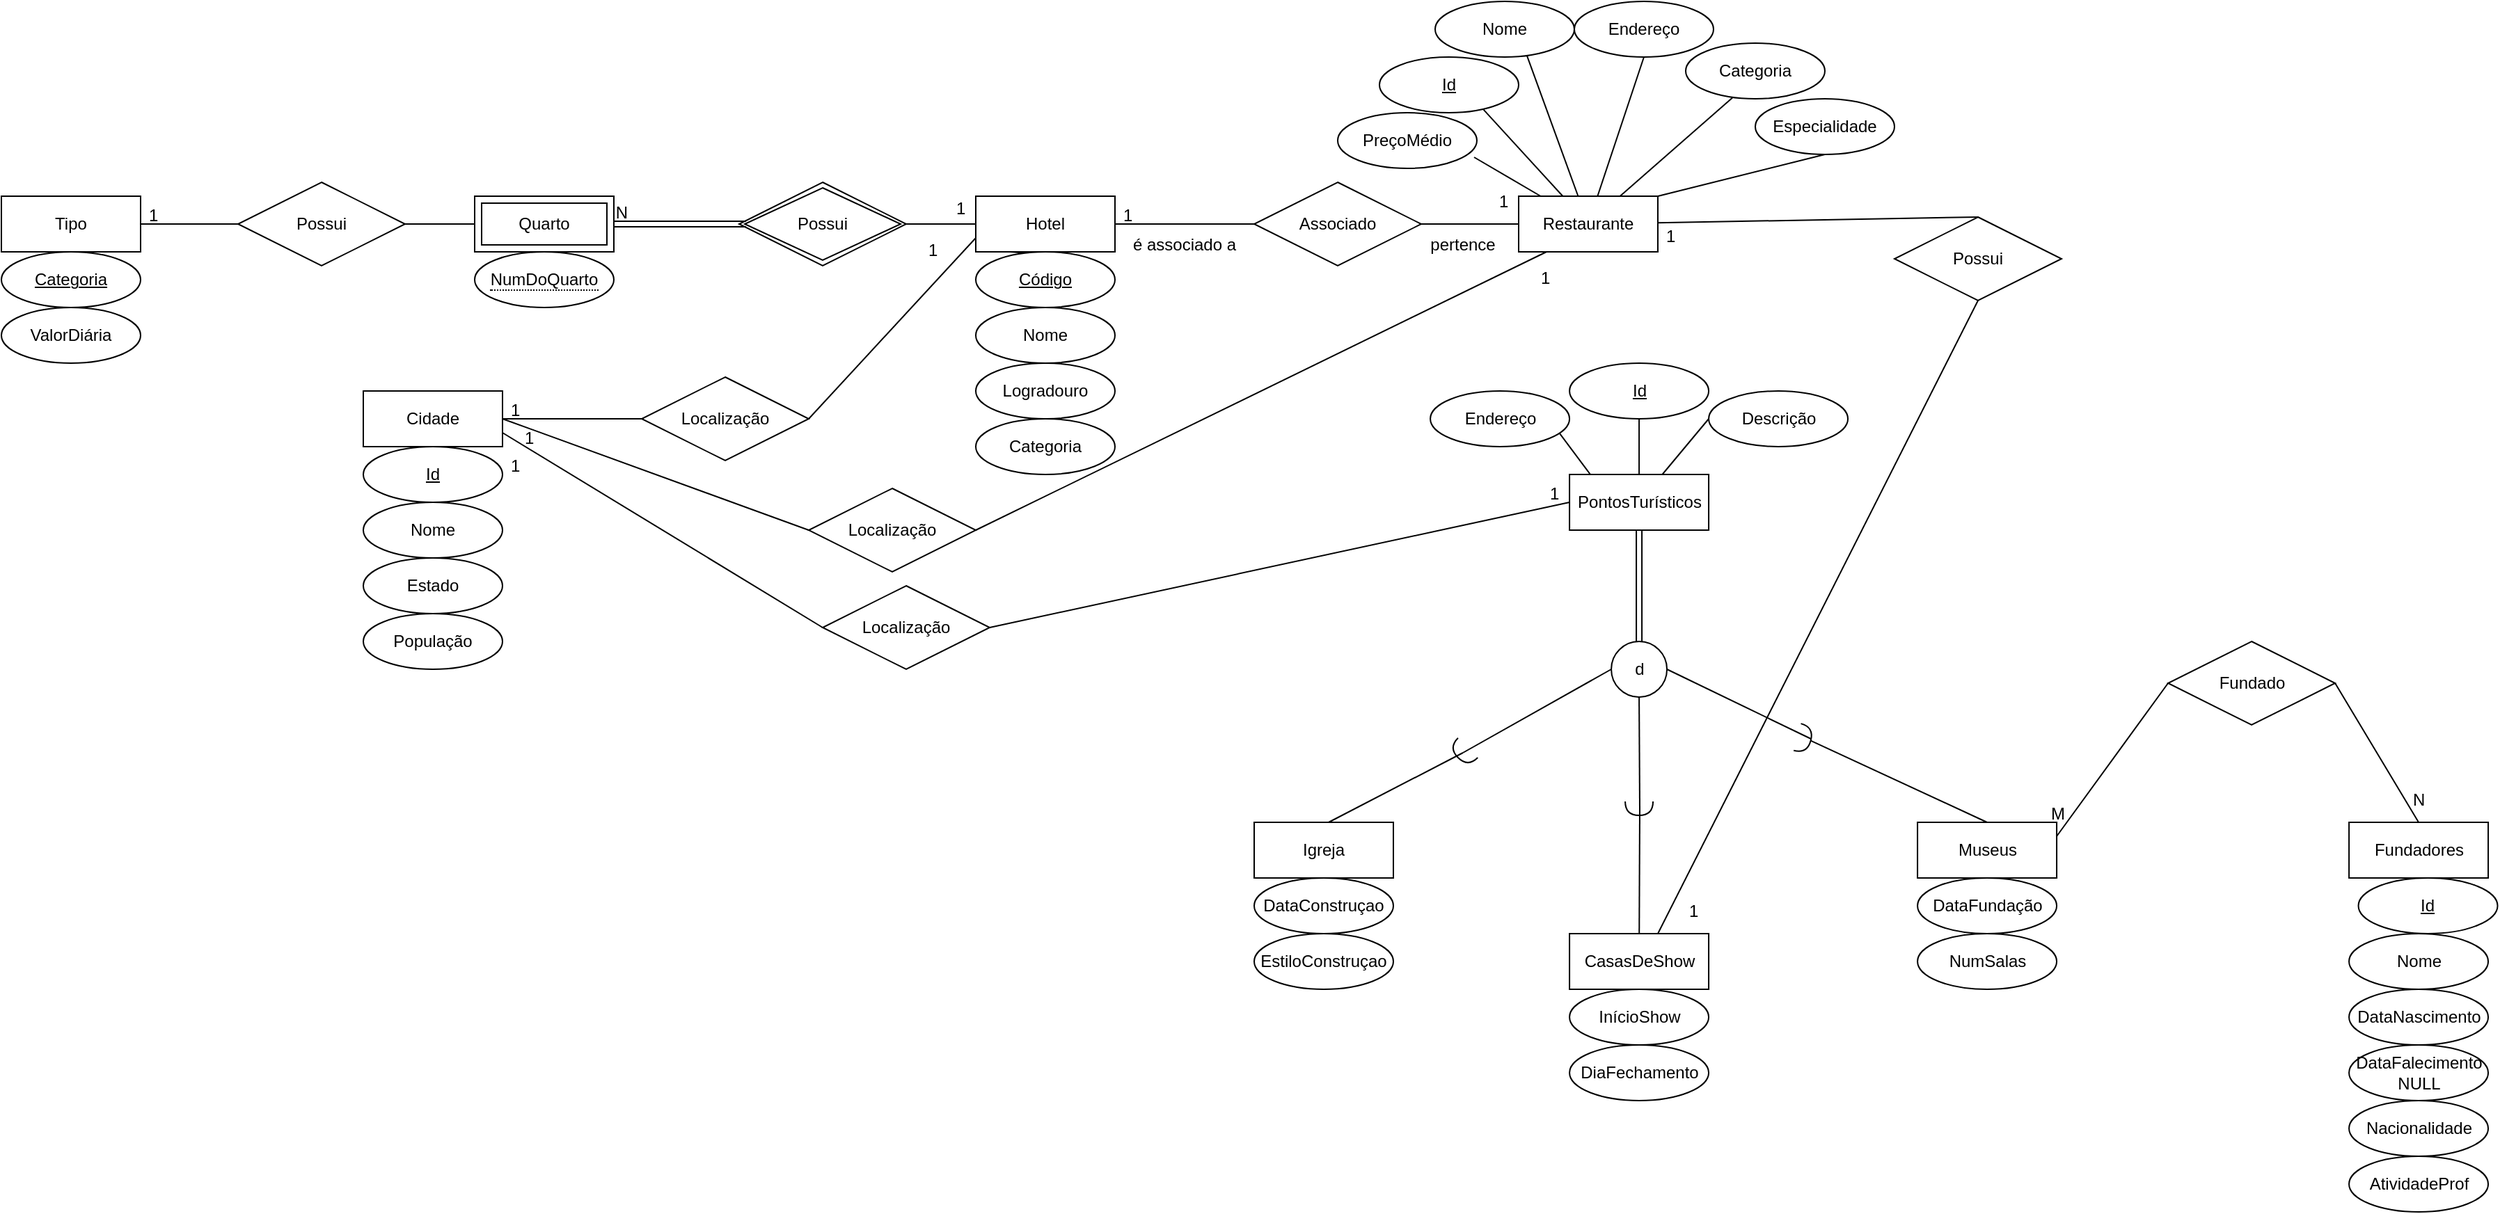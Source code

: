 <mxfile version="20.4.1" type="device"><diagram id="71V52T8qyrv6iXz73j5_" name="Página-1"><mxGraphModel dx="1038" dy="489" grid="1" gridSize="10" guides="1" tooltips="1" connect="1" arrows="1" fold="1" page="1" pageScale="1" pageWidth="3300" pageHeight="4681" math="0" shadow="0"><root><mxCell id="0"/><mxCell id="1" parent="0"/><mxCell id="6wPY69vE1v5U549kQeIQ-21" style="edgeStyle=none;rounded=0;orthogonalLoop=1;jettySize=auto;html=1;endArrow=none;endFill=0;exitX=0.25;exitY=1;exitDx=0;exitDy=0;entryX=0.376;entryY=0.025;entryDx=0;entryDy=0;entryPerimeter=0;" parent="1" source="XcQ87TUCI90L0mvXHnrq-7" target="XcQ87TUCI90L0mvXHnrq-23" edge="1"><mxGeometry relative="1" as="geometry"><mxPoint x="850" y="290" as="sourcePoint"/><mxPoint x="852" y="340" as="targetPoint"/></mxGeometry></mxCell><mxCell id="XcQ87TUCI90L0mvXHnrq-7" value="Hotel" style="whiteSpace=wrap;html=1;align=center;" parent="1" vertex="1"><mxGeometry x="820" y="260" width="100" height="40" as="geometry"/></mxCell><mxCell id="XcQ87TUCI90L0mvXHnrq-9" value="Nome" style="ellipse;whiteSpace=wrap;html=1;align=center;" parent="1" vertex="1"><mxGeometry x="820" y="340" width="100" height="40" as="geometry"/></mxCell><mxCell id="XcQ87TUCI90L0mvXHnrq-10" value="Logradouro" style="ellipse;whiteSpace=wrap;html=1;align=center;" parent="1" vertex="1"><mxGeometry x="820" y="380" width="100" height="40" as="geometry"/></mxCell><mxCell id="XcQ87TUCI90L0mvXHnrq-16" value="Nome" style="ellipse;whiteSpace=wrap;html=1;align=center;" parent="1" vertex="1"><mxGeometry x="380" y="480" width="100" height="40" as="geometry"/></mxCell><mxCell id="XhiU25pLwKJjipPjMM1s-5" style="edgeStyle=none;rounded=0;orthogonalLoop=1;jettySize=auto;html=1;entryX=0;entryY=0.5;entryDx=0;entryDy=0;endArrow=none;endFill=0;" edge="1" parent="1" source="XcQ87TUCI90L0mvXHnrq-17" target="XhiU25pLwKJjipPjMM1s-4"><mxGeometry relative="1" as="geometry"/></mxCell><mxCell id="XhiU25pLwKJjipPjMM1s-23" style="edgeStyle=none;rounded=0;orthogonalLoop=1;jettySize=auto;html=1;entryX=0;entryY=0.5;entryDx=0;entryDy=0;endArrow=none;endFill=0;exitX=1;exitY=0.75;exitDx=0;exitDy=0;" edge="1" parent="1" source="XcQ87TUCI90L0mvXHnrq-17" target="XhiU25pLwKJjipPjMM1s-22"><mxGeometry relative="1" as="geometry"/></mxCell><mxCell id="XcQ87TUCI90L0mvXHnrq-17" value="Cidade" style="whiteSpace=wrap;html=1;align=center;" parent="1" vertex="1"><mxGeometry x="380" y="400" width="100" height="40" as="geometry"/></mxCell><mxCell id="XcQ87TUCI90L0mvXHnrq-18" value="Estado" style="ellipse;whiteSpace=wrap;html=1;align=center;" parent="1" vertex="1"><mxGeometry x="380" y="520" width="100" height="40" as="geometry"/></mxCell><mxCell id="XcQ87TUCI90L0mvXHnrq-19" value="População" style="ellipse;whiteSpace=wrap;html=1;align=center;" parent="1" vertex="1"><mxGeometry x="380" y="560" width="100" height="40" as="geometry"/></mxCell><mxCell id="XcQ87TUCI90L0mvXHnrq-21" value="Id" style="ellipse;whiteSpace=wrap;html=1;align=center;fontStyle=4;" parent="1" vertex="1"><mxGeometry x="380" y="440" width="100" height="40" as="geometry"/></mxCell><mxCell id="XcQ87TUCI90L0mvXHnrq-23" value="Código" style="ellipse;whiteSpace=wrap;html=1;align=center;fontStyle=4;" parent="1" vertex="1"><mxGeometry x="820" y="300" width="100" height="40" as="geometry"/></mxCell><mxCell id="6wPY69vE1v5U549kQeIQ-25" style="edgeStyle=none;rounded=0;orthogonalLoop=1;jettySize=auto;html=1;entryX=0.708;entryY=0.835;entryDx=0;entryDy=0;entryPerimeter=0;endArrow=none;endFill=0;" parent="1" source="XcQ87TUCI90L0mvXHnrq-24" target="XcQ87TUCI90L0mvXHnrq-25" edge="1"><mxGeometry relative="1" as="geometry"/></mxCell><mxCell id="6wPY69vE1v5U549kQeIQ-26" style="edgeStyle=none;rounded=0;orthogonalLoop=1;jettySize=auto;html=1;entryX=0.648;entryY=0.895;entryDx=0;entryDy=0;entryPerimeter=0;endArrow=none;endFill=0;" parent="1" source="XcQ87TUCI90L0mvXHnrq-24" target="XcQ87TUCI90L0mvXHnrq-26" edge="1"><mxGeometry relative="1" as="geometry"/></mxCell><mxCell id="6wPY69vE1v5U549kQeIQ-27" style="edgeStyle=none;rounded=0;orthogonalLoop=1;jettySize=auto;html=1;entryX=0.5;entryY=1;entryDx=0;entryDy=0;endArrow=none;endFill=0;" parent="1" source="XcQ87TUCI90L0mvXHnrq-24" target="XcQ87TUCI90L0mvXHnrq-27" edge="1"><mxGeometry relative="1" as="geometry"/></mxCell><mxCell id="6wPY69vE1v5U549kQeIQ-28" style="edgeStyle=none;rounded=0;orthogonalLoop=1;jettySize=auto;html=1;entryX=0.35;entryY=0.95;entryDx=0;entryDy=0;endArrow=none;endFill=0;entryPerimeter=0;" parent="1" source="XcQ87TUCI90L0mvXHnrq-24" target="XcQ87TUCI90L0mvXHnrq-28" edge="1"><mxGeometry relative="1" as="geometry"/></mxCell><mxCell id="6wPY69vE1v5U549kQeIQ-33" style="edgeStyle=none;rounded=0;orthogonalLoop=1;jettySize=auto;html=1;endArrow=none;endFill=0;entryX=0.5;entryY=0;entryDx=0;entryDy=0;" parent="1" source="XcQ87TUCI90L0mvXHnrq-24" target="6wPY69vE1v5U549kQeIQ-34" edge="1"><mxGeometry relative="1" as="geometry"><mxPoint x="1490" y="390" as="targetPoint"/></mxGeometry></mxCell><mxCell id="Wbdnx6jyV6_8Z2gCuT1M-10" style="edgeStyle=none;rounded=0;orthogonalLoop=1;jettySize=auto;html=1;entryX=0.98;entryY=0.8;entryDx=0;entryDy=0;entryPerimeter=0;endArrow=none;endFill=0;" parent="1" source="XcQ87TUCI90L0mvXHnrq-24" target="6wPY69vE1v5U549kQeIQ-36" edge="1"><mxGeometry relative="1" as="geometry"/></mxCell><mxCell id="XcQ87TUCI90L0mvXHnrq-24" value="Restaurante" style="whiteSpace=wrap;html=1;align=center;" parent="1" vertex="1"><mxGeometry x="1210" y="260" width="100" height="40" as="geometry"/></mxCell><mxCell id="XcQ87TUCI90L0mvXHnrq-25" value="Id" style="ellipse;whiteSpace=wrap;html=1;align=center;fontStyle=4;" parent="1" vertex="1"><mxGeometry x="1110" y="160" width="100" height="40" as="geometry"/></mxCell><mxCell id="XcQ87TUCI90L0mvXHnrq-26" value="Nome" style="ellipse;whiteSpace=wrap;html=1;align=center;" parent="1" vertex="1"><mxGeometry x="1150" y="120" width="100" height="40" as="geometry"/></mxCell><mxCell id="XcQ87TUCI90L0mvXHnrq-27" value="Endereço" style="ellipse;whiteSpace=wrap;html=1;align=center;" parent="1" vertex="1"><mxGeometry x="1250" y="120" width="100" height="40" as="geometry"/></mxCell><mxCell id="XcQ87TUCI90L0mvXHnrq-28" value="Categoria" style="ellipse;whiteSpace=wrap;html=1;align=center;" parent="1" vertex="1"><mxGeometry x="1330" y="150" width="100" height="40" as="geometry"/></mxCell><mxCell id="XcQ87TUCI90L0mvXHnrq-58" style="rounded=0;orthogonalLoop=1;jettySize=auto;html=1;entryX=0;entryY=0.5;entryDx=0;entryDy=0;endArrow=none;endFill=0;" parent="1" source="XcQ87TUCI90L0mvXHnrq-29" target="XcQ87TUCI90L0mvXHnrq-31" edge="1"><mxGeometry relative="1" as="geometry"/></mxCell><mxCell id="XcQ87TUCI90L0mvXHnrq-59" style="rounded=0;orthogonalLoop=1;jettySize=auto;html=1;entryX=0.712;entryY=0.035;entryDx=0;entryDy=0;endArrow=none;endFill=0;exitX=0.151;exitY=0.005;exitDx=0;exitDy=0;entryPerimeter=0;exitPerimeter=0;" parent="1" source="XcQ87TUCI90L0mvXHnrq-29" target="XcQ87TUCI90L0mvXHnrq-32" edge="1"><mxGeometry relative="1" as="geometry"/></mxCell><mxCell id="6wPY69vE1v5U549kQeIQ-1" style="edgeStyle=none;shape=link;rounded=0;orthogonalLoop=1;jettySize=auto;html=1;entryX=0.5;entryY=0;entryDx=0;entryDy=0;exitX=0.5;exitY=1;exitDx=0;exitDy=0;" parent="1" source="XcQ87TUCI90L0mvXHnrq-29" target="XcQ87TUCI90L0mvXHnrq-60" edge="1"><mxGeometry relative="1" as="geometry"/></mxCell><mxCell id="XhiU25pLwKJjipPjMM1s-3" style="edgeStyle=none;rounded=0;orthogonalLoop=1;jettySize=auto;html=1;endArrow=none;endFill=0;entryX=0.5;entryY=1;entryDx=0;entryDy=0;" edge="1" parent="1" source="XcQ87TUCI90L0mvXHnrq-29" target="XhiU25pLwKJjipPjMM1s-2"><mxGeometry relative="1" as="geometry"/></mxCell><mxCell id="XcQ87TUCI90L0mvXHnrq-29" value="PontosTurísticos" style="whiteSpace=wrap;html=1;align=center;" parent="1" vertex="1"><mxGeometry x="1246.54" y="460" width="100" height="40" as="geometry"/></mxCell><mxCell id="XcQ87TUCI90L0mvXHnrq-31" value="Descrição" style="ellipse;whiteSpace=wrap;html=1;align=center;" parent="1" vertex="1"><mxGeometry x="1346.54" y="400" width="100" height="40" as="geometry"/></mxCell><mxCell id="XcQ87TUCI90L0mvXHnrq-32" value="Endereço" style="ellipse;whiteSpace=wrap;html=1;align=center;" parent="1" vertex="1"><mxGeometry x="1146.54" y="400" width="100" height="40" as="geometry"/></mxCell><mxCell id="XcQ87TUCI90L0mvXHnrq-62" style="rounded=0;orthogonalLoop=1;jettySize=auto;html=1;endArrow=none;endFill=0;entryX=0;entryY=0.5;entryDx=0;entryDy=0;startArrow=none;" parent="1" target="XcQ87TUCI90L0mvXHnrq-60" edge="1"><mxGeometry relative="1" as="geometry"><mxPoint x="1096.54" y="630" as="targetPoint"/><mxPoint x="1170" y="660" as="sourcePoint"/></mxGeometry></mxCell><mxCell id="XcQ87TUCI90L0mvXHnrq-33" value="Igreja" style="whiteSpace=wrap;html=1;align=center;" parent="1" vertex="1"><mxGeometry x="1020" y="710" width="100" height="40" as="geometry"/></mxCell><mxCell id="XcQ87TUCI90L0mvXHnrq-34" value="DataConstruçao" style="ellipse;whiteSpace=wrap;html=1;align=center;" parent="1" vertex="1"><mxGeometry x="1020" y="750" width="100" height="40" as="geometry"/></mxCell><mxCell id="XcQ87TUCI90L0mvXHnrq-35" value="InícioShow" style="ellipse;whiteSpace=wrap;html=1;align=center;" parent="1" vertex="1"><mxGeometry x="1246.54" y="830" width="100" height="40" as="geometry"/></mxCell><mxCell id="XcQ87TUCI90L0mvXHnrq-36" value="EstiloConstruçao" style="ellipse;whiteSpace=wrap;html=1;align=center;" parent="1" vertex="1"><mxGeometry x="1020" y="790" width="100" height="40" as="geometry"/></mxCell><mxCell id="XcQ87TUCI90L0mvXHnrq-64" style="edgeStyle=none;rounded=0;orthogonalLoop=1;jettySize=auto;html=1;entryX=0.5;entryY=1;entryDx=0;entryDy=0;endArrow=none;endFill=0;startArrow=none;" parent="1" target="XcQ87TUCI90L0mvXHnrq-60" edge="1"><mxGeometry relative="1" as="geometry"><mxPoint x="1297" y="700" as="sourcePoint"/><Array as="points"/></mxGeometry></mxCell><mxCell id="XcQ87TUCI90L0mvXHnrq-37" value="CasasDeShow" style="whiteSpace=wrap;html=1;align=center;" parent="1" vertex="1"><mxGeometry x="1246.54" y="790" width="100" height="40" as="geometry"/></mxCell><mxCell id="XcQ87TUCI90L0mvXHnrq-38" value="DiaFechamento" style="ellipse;whiteSpace=wrap;html=1;align=center;" parent="1" vertex="1"><mxGeometry x="1246.54" y="870" width="100" height="40" as="geometry"/></mxCell><mxCell id="XcQ87TUCI90L0mvXHnrq-39" value="Museus" style="whiteSpace=wrap;html=1;align=center;" parent="1" vertex="1"><mxGeometry x="1496.54" y="710" width="100" height="40" as="geometry"/></mxCell><mxCell id="XcQ87TUCI90L0mvXHnrq-42" value="DataFundação" style="ellipse;whiteSpace=wrap;html=1;align=center;" parent="1" vertex="1"><mxGeometry x="1496.54" y="750" width="100" height="40" as="geometry"/></mxCell><mxCell id="XcQ87TUCI90L0mvXHnrq-43" value="NumSalas" style="ellipse;whiteSpace=wrap;html=1;align=center;" parent="1" vertex="1"><mxGeometry x="1496.54" y="790" width="100" height="40" as="geometry"/></mxCell><mxCell id="XcQ87TUCI90L0mvXHnrq-66" style="edgeStyle=none;rounded=0;orthogonalLoop=1;jettySize=auto;html=1;entryX=1;entryY=0.5;entryDx=0;entryDy=0;endArrow=none;endFill=0;exitX=0;exitY=0.5;exitDx=0;exitDy=0;" parent="1" target="XcQ87TUCI90L0mvXHnrq-65" edge="1"><mxGeometry relative="1" as="geometry"><mxPoint x="1856.54" y="710" as="sourcePoint"/></mxGeometry></mxCell><mxCell id="XcQ87TUCI90L0mvXHnrq-44" value="Fundadores" style="whiteSpace=wrap;html=1;align=center;" parent="1" vertex="1"><mxGeometry x="1806.54" y="710" width="100" height="40" as="geometry"/></mxCell><mxCell id="XcQ87TUCI90L0mvXHnrq-45" value="Nome" style="ellipse;whiteSpace=wrap;html=1;align=center;" parent="1" vertex="1"><mxGeometry x="1806.54" y="790" width="100" height="40" as="geometry"/></mxCell><mxCell id="XcQ87TUCI90L0mvXHnrq-46" value="DataNascimento" style="ellipse;whiteSpace=wrap;html=1;align=center;" parent="1" vertex="1"><mxGeometry x="1806.54" y="830" width="100" height="40" as="geometry"/></mxCell><mxCell id="XcQ87TUCI90L0mvXHnrq-47" value="DataFalecimento&lt;br&gt;NULL" style="ellipse;whiteSpace=wrap;html=1;align=center;" parent="1" vertex="1"><mxGeometry x="1806.54" y="870" width="100" height="40" as="geometry"/></mxCell><mxCell id="XcQ87TUCI90L0mvXHnrq-48" value="Nacionalidade" style="ellipse;whiteSpace=wrap;html=1;align=center;" parent="1" vertex="1"><mxGeometry x="1806.54" y="910" width="100" height="40" as="geometry"/></mxCell><mxCell id="XcQ87TUCI90L0mvXHnrq-49" value="AtividadeProf" style="ellipse;whiteSpace=wrap;html=1;align=center;" parent="1" vertex="1"><mxGeometry x="1806.54" y="950" width="100" height="40" as="geometry"/></mxCell><mxCell id="XcQ87TUCI90L0mvXHnrq-51" style="edgeStyle=orthogonalEdgeStyle;rounded=0;orthogonalLoop=1;jettySize=auto;html=1;entryX=0;entryY=0.5;entryDx=0;entryDy=0;endArrow=none;endFill=0;" parent="1" source="XcQ87TUCI90L0mvXHnrq-50" target="XcQ87TUCI90L0mvXHnrq-24" edge="1"><mxGeometry relative="1" as="geometry"/></mxCell><mxCell id="XcQ87TUCI90L0mvXHnrq-52" style="edgeStyle=orthogonalEdgeStyle;rounded=0;orthogonalLoop=1;jettySize=auto;html=1;endArrow=none;endFill=0;" parent="1" source="XcQ87TUCI90L0mvXHnrq-50" target="XcQ87TUCI90L0mvXHnrq-7" edge="1"><mxGeometry relative="1" as="geometry"/></mxCell><mxCell id="XcQ87TUCI90L0mvXHnrq-50" value="Associado" style="shape=rhombus;perimeter=rhombusPerimeter;whiteSpace=wrap;html=1;align=center;" parent="1" vertex="1"><mxGeometry x="1020" y="250" width="120" height="60" as="geometry"/></mxCell><mxCell id="XcQ87TUCI90L0mvXHnrq-54" value="1" style="text;strokeColor=none;fillColor=none;spacingLeft=4;spacingRight=4;overflow=hidden;rotatable=0;points=[[0,0.5],[1,0.5]];portConstraint=eastwest;fontSize=12;" parent="1" vertex="1"><mxGeometry x="920" y="260" width="20" height="20" as="geometry"/></mxCell><mxCell id="XcQ87TUCI90L0mvXHnrq-55" value="1" style="text;strokeColor=none;fillColor=none;spacingLeft=4;spacingRight=4;overflow=hidden;rotatable=0;points=[[0,0.5],[1,0.5]];portConstraint=eastwest;fontSize=12;" parent="1" vertex="1"><mxGeometry x="1190" y="250" width="40" height="30" as="geometry"/></mxCell><mxCell id="XcQ87TUCI90L0mvXHnrq-56" value="pertence" style="text;html=1;strokeColor=none;fillColor=none;align=center;verticalAlign=middle;whiteSpace=wrap;rounded=0;" parent="1" vertex="1"><mxGeometry x="1140" y="280" width="60" height="30" as="geometry"/></mxCell><mxCell id="XcQ87TUCI90L0mvXHnrq-57" value="é associado a" style="text;html=1;strokeColor=none;fillColor=none;align=center;verticalAlign=middle;whiteSpace=wrap;rounded=0;" parent="1" vertex="1"><mxGeometry x="930" y="280" width="80" height="30" as="geometry"/></mxCell><mxCell id="XcQ87TUCI90L0mvXHnrq-63" style="edgeStyle=none;rounded=0;orthogonalLoop=1;jettySize=auto;html=1;entryX=0.5;entryY=0;entryDx=0;entryDy=0;endArrow=none;endFill=0;exitX=1;exitY=0.5;exitDx=0;exitDy=0;startArrow=none;" parent="1" source="XhiU25pLwKJjipPjMM1s-33" target="XcQ87TUCI90L0mvXHnrq-39" edge="1"><mxGeometry relative="1" as="geometry"/></mxCell><mxCell id="XcQ87TUCI90L0mvXHnrq-60" value="d" style="ellipse;whiteSpace=wrap;html=1;aspect=fixed;" parent="1" vertex="1"><mxGeometry x="1276.54" y="580" width="40" height="40" as="geometry"/></mxCell><mxCell id="XcQ87TUCI90L0mvXHnrq-67" style="edgeStyle=none;rounded=0;orthogonalLoop=1;jettySize=auto;html=1;entryX=1;entryY=0.25;entryDx=0;entryDy=0;endArrow=none;endFill=0;exitX=0;exitY=0.5;exitDx=0;exitDy=0;" parent="1" source="XcQ87TUCI90L0mvXHnrq-65" target="XcQ87TUCI90L0mvXHnrq-39" edge="1"><mxGeometry relative="1" as="geometry"/></mxCell><mxCell id="XcQ87TUCI90L0mvXHnrq-65" value="Fundado" style="shape=rhombus;perimeter=rhombusPerimeter;whiteSpace=wrap;html=1;align=center;" parent="1" vertex="1"><mxGeometry x="1676.54" y="580" width="120" height="60" as="geometry"/></mxCell><mxCell id="XcQ87TUCI90L0mvXHnrq-68" value="N" style="text;strokeColor=none;fillColor=none;spacingLeft=4;spacingRight=4;overflow=hidden;rotatable=0;points=[[0,0.5],[1,0.5]];portConstraint=eastwest;fontSize=12;" parent="1" vertex="1"><mxGeometry x="1846.54" y="680" width="33.46" height="20" as="geometry"/></mxCell><mxCell id="XcQ87TUCI90L0mvXHnrq-69" value="M" style="text;strokeColor=none;fillColor=none;spacingLeft=4;spacingRight=4;overflow=hidden;rotatable=0;points=[[0,0.5],[1,0.5]];portConstraint=eastwest;fontSize=12;" parent="1" vertex="1"><mxGeometry x="1586.54" y="690" width="20" height="20" as="geometry"/></mxCell><mxCell id="6wPY69vE1v5U549kQeIQ-6" value="ValorDiária" style="ellipse;whiteSpace=wrap;html=1;align=center;" parent="1" vertex="1"><mxGeometry x="120" y="340" width="100" height="40" as="geometry"/></mxCell><mxCell id="6wPY69vE1v5U549kQeIQ-9" style="rounded=0;orthogonalLoop=1;jettySize=auto;html=1;endArrow=none;endFill=0;entryX=0;entryY=0.5;entryDx=0;entryDy=0;" parent="1" target="XcQ87TUCI90L0mvXHnrq-7" edge="1"><mxGeometry relative="1" as="geometry"><mxPoint x="770" y="280" as="sourcePoint"/><mxPoint x="690" y="540" as="targetPoint"/></mxGeometry></mxCell><mxCell id="6wPY69vE1v5U549kQeIQ-12" value="1" style="text;strokeColor=none;fillColor=none;spacingLeft=4;spacingRight=4;overflow=hidden;rotatable=0;points=[[0,0.5],[1,0.5]];portConstraint=eastwest;fontSize=12;" parent="1" vertex="1"><mxGeometry x="800" y="255" width="20" height="20" as="geometry"/></mxCell><mxCell id="6wPY69vE1v5U549kQeIQ-29" style="edgeStyle=none;rounded=0;orthogonalLoop=1;jettySize=auto;html=1;exitX=0;exitY=0.5;exitDx=0;exitDy=0;endArrow=none;endFill=0;" parent="1" source="6wPY69vE1v5U549kQeIQ-12" target="6wPY69vE1v5U549kQeIQ-12" edge="1"><mxGeometry relative="1" as="geometry"/></mxCell><mxCell id="6wPY69vE1v5U549kQeIQ-35" style="edgeStyle=none;rounded=0;orthogonalLoop=1;jettySize=auto;html=1;endArrow=none;endFill=0;exitX=0.5;exitY=1;exitDx=0;exitDy=0;" parent="1" source="6wPY69vE1v5U549kQeIQ-34" edge="1"><mxGeometry relative="1" as="geometry"><mxPoint x="1310" y="790" as="targetPoint"/></mxGeometry></mxCell><mxCell id="6wPY69vE1v5U549kQeIQ-39" style="edgeStyle=none;rounded=0;orthogonalLoop=1;jettySize=auto;html=1;entryX=0.5;entryY=1;entryDx=0;entryDy=0;endArrow=none;endFill=0;" parent="1" target="6wPY69vE1v5U549kQeIQ-38" edge="1"><mxGeometry relative="1" as="geometry"><mxPoint x="1310" y="260" as="sourcePoint"/></mxGeometry></mxCell><mxCell id="6wPY69vE1v5U549kQeIQ-34" value="Possui" style="shape=rhombus;perimeter=rhombusPerimeter;whiteSpace=wrap;html=1;align=center;" parent="1" vertex="1"><mxGeometry x="1480" y="275" width="120" height="60" as="geometry"/></mxCell><mxCell id="6wPY69vE1v5U549kQeIQ-36" value="PreçoMédio" style="ellipse;whiteSpace=wrap;html=1;align=center;" parent="1" vertex="1"><mxGeometry x="1080" y="200" width="100" height="40" as="geometry"/></mxCell><mxCell id="6wPY69vE1v5U549kQeIQ-38" value="Especialidade" style="ellipse;whiteSpace=wrap;html=1;align=center;" parent="1" vertex="1"><mxGeometry x="1380" y="190" width="100" height="40" as="geometry"/></mxCell><mxCell id="6wPY69vE1v5U549kQeIQ-40" value="1" style="text;strokeColor=none;fillColor=none;spacingLeft=4;spacingRight=4;overflow=hidden;rotatable=0;points=[[0,0.5],[1,0.5]];portConstraint=eastwest;fontSize=12;fontFamily=Helvetica;" parent="1" vertex="1"><mxGeometry x="1310" y="275" width="20" height="20" as="geometry"/></mxCell><mxCell id="6wPY69vE1v5U549kQeIQ-41" value="1" style="text;strokeColor=none;fillColor=none;spacingLeft=4;spacingRight=4;overflow=hidden;rotatable=0;points=[[0,0.5],[1,0.5]];portConstraint=eastwest;fontSize=12;fontFamily=Helvetica;" parent="1" vertex="1"><mxGeometry x="1326.54" y="760" width="20" height="30" as="geometry"/></mxCell><mxCell id="Wbdnx6jyV6_8Z2gCuT1M-1" value="&lt;span style=&quot;border-bottom: 1px dotted&quot;&gt;NumDoQuarto&lt;/span&gt;" style="ellipse;whiteSpace=wrap;html=1;align=center;" parent="1" vertex="1"><mxGeometry x="460" y="300" width="100" height="40" as="geometry"/></mxCell><mxCell id="Wbdnx6jyV6_8Z2gCuT1M-4" value="Quarto" style="shape=ext;margin=3;double=1;whiteSpace=wrap;html=1;align=center;" parent="1" vertex="1"><mxGeometry x="460" y="260" width="100" height="40" as="geometry"/></mxCell><mxCell id="Wbdnx6jyV6_8Z2gCuT1M-5" value="Possui" style="shape=rhombus;double=1;perimeter=rhombusPerimeter;whiteSpace=wrap;html=1;align=center;" parent="1" vertex="1"><mxGeometry x="650" y="250" width="120" height="60" as="geometry"/></mxCell><mxCell id="Wbdnx6jyV6_8Z2gCuT1M-14" style="edgeStyle=none;rounded=0;orthogonalLoop=1;jettySize=auto;html=1;entryX=0;entryY=0.5;entryDx=0;entryDy=0;endArrow=none;endFill=0;" parent="1" target="Wbdnx6jyV6_8Z2gCuT1M-8" edge="1"><mxGeometry relative="1" as="geometry"><mxPoint x="220" y="280" as="sourcePoint"/></mxGeometry></mxCell><mxCell id="Wbdnx6jyV6_8Z2gCuT1M-7" value="Tipo" style="whiteSpace=wrap;html=1;align=center;" parent="1" vertex="1"><mxGeometry x="120" y="260" width="100" height="40" as="geometry"/></mxCell><mxCell id="Wbdnx6jyV6_8Z2gCuT1M-12" style="edgeStyle=none;rounded=0;orthogonalLoop=1;jettySize=auto;html=1;endArrow=none;endFill=0;" parent="1" source="Wbdnx6jyV6_8Z2gCuT1M-8" target="Wbdnx6jyV6_8Z2gCuT1M-4" edge="1"><mxGeometry relative="1" as="geometry"/></mxCell><mxCell id="Wbdnx6jyV6_8Z2gCuT1M-8" value="Possui" style="shape=rhombus;perimeter=rhombusPerimeter;whiteSpace=wrap;html=1;align=center;" parent="1" vertex="1"><mxGeometry x="290" y="250" width="120" height="60" as="geometry"/></mxCell><mxCell id="Wbdnx6jyV6_8Z2gCuT1M-13" style="edgeStyle=none;rounded=0;orthogonalLoop=1;jettySize=auto;html=1;entryX=1;entryY=0.5;entryDx=0;entryDy=0;endArrow=none;endFill=0;" parent="1" edge="1"><mxGeometry relative="1" as="geometry"><mxPoint x="220" y="280" as="sourcePoint"/><mxPoint x="220" y="280" as="targetPoint"/></mxGeometry></mxCell><mxCell id="XhiU25pLwKJjipPjMM1s-2" value="Id" style="ellipse;whiteSpace=wrap;html=1;align=center;fontStyle=4;" vertex="1" parent="1"><mxGeometry x="1246.54" y="380" width="100" height="40" as="geometry"/></mxCell><mxCell id="XhiU25pLwKJjipPjMM1s-6" style="edgeStyle=none;rounded=0;orthogonalLoop=1;jettySize=auto;html=1;endArrow=none;endFill=0;exitX=1;exitY=0.5;exitDx=0;exitDy=0;" edge="1" parent="1" source="XhiU25pLwKJjipPjMM1s-4"><mxGeometry relative="1" as="geometry"><mxPoint x="820" y="290" as="targetPoint"/></mxGeometry></mxCell><mxCell id="XhiU25pLwKJjipPjMM1s-4" value="Localização" style="shape=rhombus;perimeter=rhombusPerimeter;whiteSpace=wrap;html=1;align=center;" vertex="1" parent="1"><mxGeometry x="580" y="390" width="120" height="60" as="geometry"/></mxCell><mxCell id="XhiU25pLwKJjipPjMM1s-7" value="1" style="text;strokeColor=none;fillColor=none;spacingLeft=4;spacingRight=4;overflow=hidden;rotatable=0;points=[[0,0.5],[1,0.5]];portConstraint=eastwest;fontSize=12;" vertex="1" parent="1"><mxGeometry x="480" y="400" width="40" height="20" as="geometry"/></mxCell><mxCell id="XhiU25pLwKJjipPjMM1s-8" value="1" style="text;strokeColor=none;fillColor=none;spacingLeft=4;spacingRight=4;overflow=hidden;rotatable=0;points=[[0,0.5],[1,0.5]];portConstraint=eastwest;fontSize=12;" vertex="1" parent="1"><mxGeometry x="780" y="285" width="20" height="20" as="geometry"/></mxCell><mxCell id="XhiU25pLwKJjipPjMM1s-12" value="Id" style="ellipse;whiteSpace=wrap;html=1;align=center;fontStyle=4;" vertex="1" parent="1"><mxGeometry x="1813.27" y="750" width="100" height="40" as="geometry"/></mxCell><mxCell id="XhiU25pLwKJjipPjMM1s-14" style="edgeStyle=none;rounded=0;orthogonalLoop=1;jettySize=auto;html=1;entryX=1;entryY=0.5;entryDx=0;entryDy=0;endArrow=none;endFill=0;exitX=0;exitY=0.5;exitDx=0;exitDy=0;" edge="1" parent="1" source="XhiU25pLwKJjipPjMM1s-13" target="XcQ87TUCI90L0mvXHnrq-17"><mxGeometry relative="1" as="geometry"/></mxCell><mxCell id="XhiU25pLwKJjipPjMM1s-15" style="edgeStyle=none;rounded=0;orthogonalLoop=1;jettySize=auto;html=1;endArrow=none;endFill=0;exitX=1;exitY=0.5;exitDx=0;exitDy=0;" edge="1" parent="1" source="XhiU25pLwKJjipPjMM1s-13"><mxGeometry relative="1" as="geometry"><mxPoint x="1230" y="300" as="targetPoint"/></mxGeometry></mxCell><mxCell id="XhiU25pLwKJjipPjMM1s-13" value="Localização" style="shape=rhombus;perimeter=rhombusPerimeter;whiteSpace=wrap;html=1;align=center;" vertex="1" parent="1"><mxGeometry x="700" y="470" width="120" height="60" as="geometry"/></mxCell><mxCell id="XhiU25pLwKJjipPjMM1s-16" value="1" style="text;strokeColor=none;fillColor=none;spacingLeft=4;spacingRight=4;overflow=hidden;rotatable=0;points=[[0,0.5],[1,0.5]];portConstraint=eastwest;fontSize=12;" vertex="1" parent="1"><mxGeometry x="490" y="420" width="20" height="20" as="geometry"/></mxCell><mxCell id="XhiU25pLwKJjipPjMM1s-18" value="1" style="text;strokeColor=none;fillColor=none;spacingLeft=4;spacingRight=4;overflow=hidden;rotatable=0;points=[[0,0.5],[1,0.5]];portConstraint=eastwest;fontSize=12;" vertex="1" parent="1"><mxGeometry x="1220" y="305" width="20" height="20" as="geometry"/></mxCell><mxCell id="XhiU25pLwKJjipPjMM1s-19" value="" style="shape=link;html=1;rounded=0;endArrow=none;endFill=0;exitX=1;exitY=0.5;exitDx=0;exitDy=0;" edge="1" parent="1" source="Wbdnx6jyV6_8Z2gCuT1M-4"><mxGeometry relative="1" as="geometry"><mxPoint x="495" y="280" as="sourcePoint"/><mxPoint x="655" y="280" as="targetPoint"/></mxGeometry></mxCell><mxCell id="XhiU25pLwKJjipPjMM1s-20" value="N" style="resizable=0;html=1;align=right;verticalAlign=bottom;" connectable="0" vertex="1" parent="XhiU25pLwKJjipPjMM1s-19"><mxGeometry x="1" relative="1" as="geometry"><mxPoint x="-85" as="offset"/></mxGeometry></mxCell><mxCell id="XhiU25pLwKJjipPjMM1s-21" value="Categoria" style="ellipse;whiteSpace=wrap;html=1;align=center;fontStyle=4;" vertex="1" parent="1"><mxGeometry x="120" y="300" width="100" height="40" as="geometry"/></mxCell><mxCell id="XhiU25pLwKJjipPjMM1s-24" style="edgeStyle=none;rounded=0;orthogonalLoop=1;jettySize=auto;html=1;entryX=0;entryY=0.5;entryDx=0;entryDy=0;endArrow=none;endFill=0;exitX=1;exitY=0.5;exitDx=0;exitDy=0;" edge="1" parent="1" source="XhiU25pLwKJjipPjMM1s-22" target="XcQ87TUCI90L0mvXHnrq-29"><mxGeometry relative="1" as="geometry"/></mxCell><mxCell id="XhiU25pLwKJjipPjMM1s-22" value="Localização" style="shape=rhombus;perimeter=rhombusPerimeter;whiteSpace=wrap;html=1;align=center;" vertex="1" parent="1"><mxGeometry x="710" y="540" width="120" height="60" as="geometry"/></mxCell><mxCell id="XhiU25pLwKJjipPjMM1s-25" value="1" style="text;strokeColor=none;fillColor=none;spacingLeft=4;spacingRight=4;overflow=hidden;rotatable=0;points=[[0,0.5],[1,0.5]];portConstraint=eastwest;fontSize=12;" vertex="1" parent="1"><mxGeometry x="480" y="440" width="20" height="20" as="geometry"/></mxCell><mxCell id="XhiU25pLwKJjipPjMM1s-26" value="1" style="text;strokeColor=none;fillColor=none;spacingLeft=4;spacingRight=4;overflow=hidden;rotatable=0;points=[[0,0.5],[1,0.5]];portConstraint=eastwest;fontSize=12;" vertex="1" parent="1"><mxGeometry x="1226.54" y="460" width="20" height="20" as="geometry"/></mxCell><mxCell id="XhiU25pLwKJjipPjMM1s-27" value="Categoria" style="ellipse;whiteSpace=wrap;html=1;align=center;" vertex="1" parent="1"><mxGeometry x="820" y="420" width="100" height="40" as="geometry"/></mxCell><mxCell id="XhiU25pLwKJjipPjMM1s-28" value="1" style="text;strokeColor=none;fillColor=none;spacingLeft=4;spacingRight=4;overflow=hidden;rotatable=0;points=[[0,0.5],[1,0.5]];portConstraint=eastwest;fontSize=12;" vertex="1" parent="1"><mxGeometry x="220" y="260" width="40" height="15" as="geometry"/></mxCell><mxCell id="XhiU25pLwKJjipPjMM1s-29" value="" style="shape=requiredInterface;html=1;verticalLabelPosition=bottom;sketch=0;rotation=135;" vertex="1" parent="1"><mxGeometry x="1165" y="650" width="10" height="20" as="geometry"/></mxCell><mxCell id="XhiU25pLwKJjipPjMM1s-30" value="" style="rounded=0;orthogonalLoop=1;jettySize=auto;html=1;endArrow=none;endFill=0;" edge="1" parent="1"><mxGeometry relative="1" as="geometry"><mxPoint x="1170" y="660" as="targetPoint"/><mxPoint x="1073.463" y="710" as="sourcePoint"/></mxGeometry></mxCell><mxCell id="XhiU25pLwKJjipPjMM1s-31" value="" style="shape=requiredInterface;html=1;verticalLabelPosition=bottom;sketch=0;rotation=90;" vertex="1" parent="1"><mxGeometry x="1291.54" y="690" width="10" height="20" as="geometry"/></mxCell><mxCell id="XhiU25pLwKJjipPjMM1s-32" value="" style="edgeStyle=none;rounded=0;orthogonalLoop=1;jettySize=auto;html=1;endArrow=none;endFill=0;" edge="1" parent="1" source="XcQ87TUCI90L0mvXHnrq-37"><mxGeometry relative="1" as="geometry"><mxPoint x="1296.54" y="790" as="sourcePoint"/><mxPoint x="1297" y="700" as="targetPoint"/><Array as="points"/></mxGeometry></mxCell><mxCell id="XhiU25pLwKJjipPjMM1s-33" value="" style="shape=requiredInterface;html=1;verticalLabelPosition=bottom;sketch=0;rotation=15;" vertex="1" parent="1"><mxGeometry x="1410" y="640" width="10" height="20" as="geometry"/></mxCell><mxCell id="XhiU25pLwKJjipPjMM1s-34" value="" style="edgeStyle=none;rounded=0;orthogonalLoop=1;jettySize=auto;html=1;endArrow=none;endFill=0;exitX=1;exitY=0.5;exitDx=0;exitDy=0;" edge="1" parent="1" source="XcQ87TUCI90L0mvXHnrq-60"><mxGeometry relative="1" as="geometry"><mxPoint x="1316.54" y="600" as="sourcePoint"/><mxPoint x="1420" y="650" as="targetPoint"/></mxGeometry></mxCell></root></mxGraphModel></diagram></mxfile>